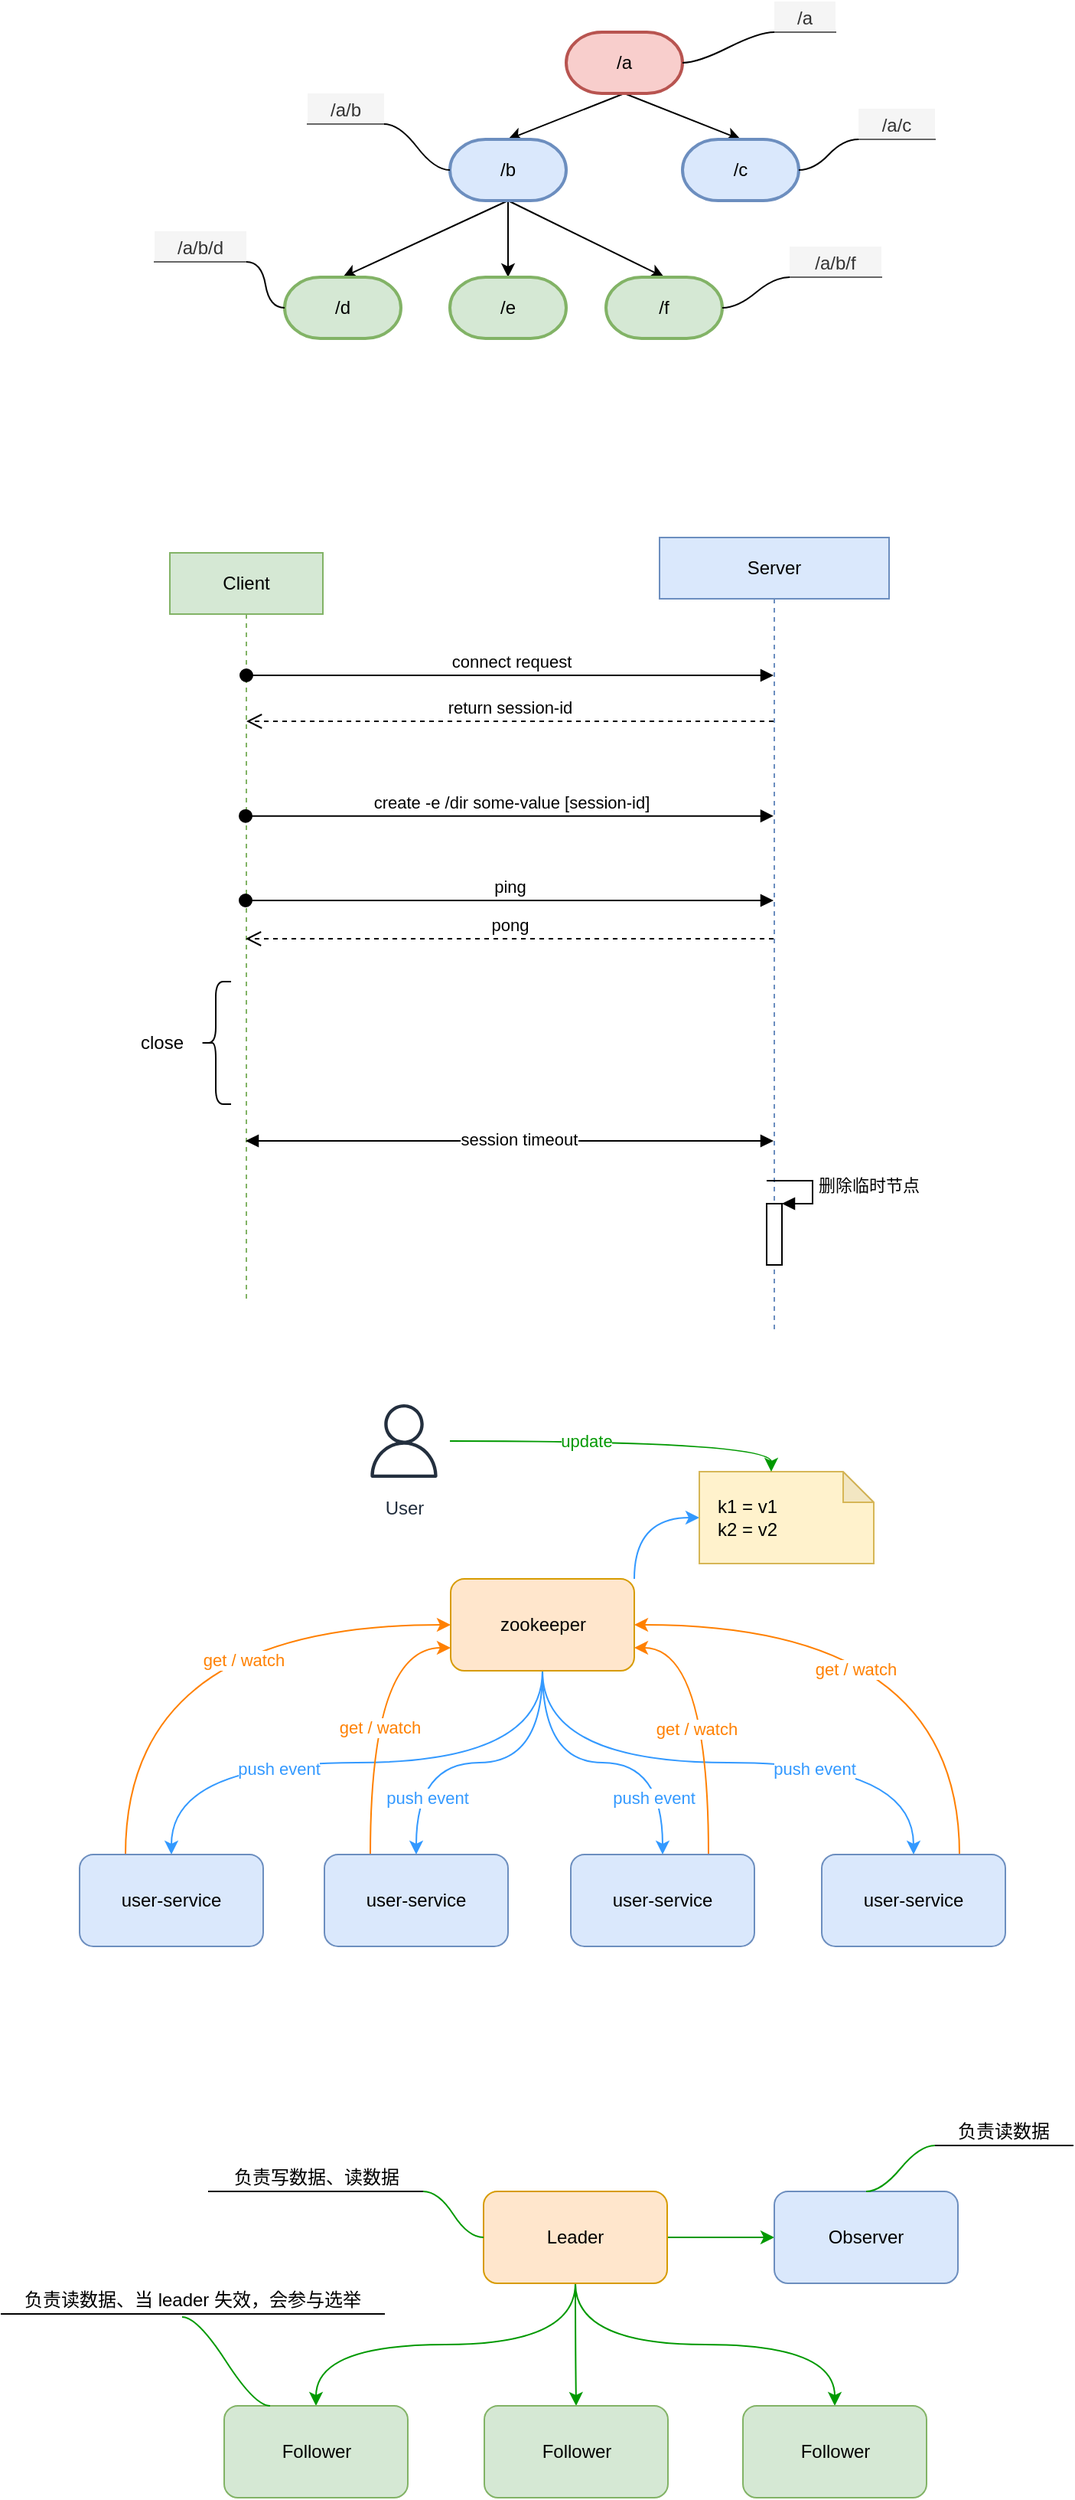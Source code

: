<mxfile version="16.4.0" type="github">
  <diagram id="Py40Cy9DzSVQGQIzbnIX" name="Page-1">
    <mxGraphModel dx="1186" dy="736" grid="1" gridSize="10" guides="1" tooltips="1" connect="1" arrows="1" fold="1" page="1" pageScale="1" pageWidth="827" pageHeight="1169" math="0" shadow="0">
      <root>
        <mxCell id="0" />
        <mxCell id="1" parent="0" />
        <mxCell id="BhdiLrUaDSPjK1AERBm3-1" value="Client" style="shape=umlLifeline;perimeter=lifelinePerimeter;whiteSpace=wrap;html=1;container=1;collapsible=0;recursiveResize=0;outlineConnect=0;fillColor=#d5e8d4;strokeColor=#82b366;" parent="1" vertex="1">
          <mxGeometry x="170" y="440" width="100" height="490" as="geometry" />
        </mxCell>
        <mxCell id="BhdiLrUaDSPjK1AERBm3-3" value="connect request" style="html=1;verticalAlign=bottom;startArrow=oval;startFill=1;endArrow=block;startSize=8;rounded=0;" parent="BhdiLrUaDSPjK1AERBm3-1" target="BhdiLrUaDSPjK1AERBm3-2" edge="1">
          <mxGeometry width="60" relative="1" as="geometry">
            <mxPoint x="50" y="80" as="sourcePoint" />
            <mxPoint x="340" y="80" as="targetPoint" />
          </mxGeometry>
        </mxCell>
        <mxCell id="BhdiLrUaDSPjK1AERBm3-14" value="" style="shape=curlyBracket;whiteSpace=wrap;html=1;rounded=1;" parent="BhdiLrUaDSPjK1AERBm3-1" vertex="1">
          <mxGeometry x="20" y="280" width="20" height="80" as="geometry" />
        </mxCell>
        <mxCell id="BhdiLrUaDSPjK1AERBm3-2" value="Server" style="shape=umlLifeline;perimeter=lifelinePerimeter;whiteSpace=wrap;html=1;container=1;collapsible=0;recursiveResize=0;outlineConnect=0;fillColor=#dae8fc;strokeColor=#6c8ebf;" parent="1" vertex="1">
          <mxGeometry x="490" y="430" width="150" height="520" as="geometry" />
        </mxCell>
        <mxCell id="BhdiLrUaDSPjK1AERBm3-21" value="" style="html=1;points=[];perimeter=orthogonalPerimeter;" parent="BhdiLrUaDSPjK1AERBm3-2" vertex="1">
          <mxGeometry x="70" y="435" width="10" height="40" as="geometry" />
        </mxCell>
        <mxCell id="BhdiLrUaDSPjK1AERBm3-22" value="删除临时节点" style="edgeStyle=orthogonalEdgeStyle;html=1;align=left;spacingLeft=2;endArrow=block;rounded=0;entryX=1;entryY=0;" parent="BhdiLrUaDSPjK1AERBm3-2" target="BhdiLrUaDSPjK1AERBm3-21" edge="1">
          <mxGeometry relative="1" as="geometry">
            <mxPoint x="70" y="420" as="sourcePoint" />
            <Array as="points">
              <mxPoint x="100" y="420" />
              <mxPoint x="100" y="435" />
            </Array>
          </mxGeometry>
        </mxCell>
        <mxCell id="BhdiLrUaDSPjK1AERBm3-4" value="return session-id" style="html=1;verticalAlign=bottom;endArrow=open;dashed=1;endSize=8;rounded=0;" parent="1" source="BhdiLrUaDSPjK1AERBm3-2" target="BhdiLrUaDSPjK1AERBm3-1" edge="1">
          <mxGeometry relative="1" as="geometry">
            <mxPoint x="530" y="550" as="sourcePoint" />
            <mxPoint x="450" y="550" as="targetPoint" />
            <Array as="points">
              <mxPoint x="430" y="550" />
            </Array>
          </mxGeometry>
        </mxCell>
        <mxCell id="BhdiLrUaDSPjK1AERBm3-5" value="create -e /dir some-value [session-id]" style="html=1;verticalAlign=bottom;startArrow=oval;startFill=1;endArrow=block;startSize=8;rounded=0;" parent="1" target="BhdiLrUaDSPjK1AERBm3-2" edge="1">
          <mxGeometry x="0.002" width="60" relative="1" as="geometry">
            <mxPoint x="219.5" y="611.86" as="sourcePoint" />
            <mxPoint x="569.5" y="611.86" as="targetPoint" />
            <mxPoint as="offset" />
          </mxGeometry>
        </mxCell>
        <mxCell id="BhdiLrUaDSPjK1AERBm3-6" value="ping" style="html=1;verticalAlign=bottom;startArrow=oval;startFill=1;endArrow=block;startSize=8;rounded=0;" parent="1" target="BhdiLrUaDSPjK1AERBm3-2" edge="1">
          <mxGeometry width="60" relative="1" as="geometry">
            <mxPoint x="219.5" y="667" as="sourcePoint" />
            <mxPoint x="569.5" y="667" as="targetPoint" />
            <Array as="points">
              <mxPoint x="310" y="667" />
            </Array>
          </mxGeometry>
        </mxCell>
        <mxCell id="BhdiLrUaDSPjK1AERBm3-8" value="pong" style="html=1;verticalAlign=bottom;endArrow=open;dashed=1;endSize=8;rounded=0;" parent="1" source="BhdiLrUaDSPjK1AERBm3-2" edge="1">
          <mxGeometry relative="1" as="geometry">
            <mxPoint x="569.5" y="692" as="sourcePoint" />
            <mxPoint x="219.5" y="692" as="targetPoint" />
          </mxGeometry>
        </mxCell>
        <mxCell id="BhdiLrUaDSPjK1AERBm3-12" value="" style="endArrow=block;startArrow=block;endFill=1;startFill=1;html=1;rounded=0;" parent="1" edge="1">
          <mxGeometry width="160" relative="1" as="geometry">
            <mxPoint x="219.5" y="824" as="sourcePoint" />
            <mxPoint x="564.5" y="824" as="targetPoint" />
          </mxGeometry>
        </mxCell>
        <mxCell id="BhdiLrUaDSPjK1AERBm3-13" value="session timeout" style="edgeLabel;html=1;align=center;verticalAlign=middle;resizable=0;points=[];" parent="BhdiLrUaDSPjK1AERBm3-12" vertex="1" connectable="0">
          <mxGeometry x="-0.037" y="1" relative="1" as="geometry">
            <mxPoint x="12" as="offset" />
          </mxGeometry>
        </mxCell>
        <mxCell id="BhdiLrUaDSPjK1AERBm3-15" value="close" style="text;html=1;strokeColor=none;fillColor=none;align=center;verticalAlign=middle;whiteSpace=wrap;rounded=0;" parent="1" vertex="1">
          <mxGeometry x="140" y="745" width="50" height="30" as="geometry" />
        </mxCell>
        <mxCell id="BhdiLrUaDSPjK1AERBm3-30" style="rounded=0;orthogonalLoop=1;jettySize=auto;html=1;exitX=0.5;exitY=1;exitDx=0;exitDy=0;exitPerimeter=0;entryX=0.5;entryY=0;entryDx=0;entryDy=0;entryPerimeter=0;" parent="1" source="BhdiLrUaDSPjK1AERBm3-27" target="BhdiLrUaDSPjK1AERBm3-28" edge="1">
          <mxGeometry relative="1" as="geometry" />
        </mxCell>
        <mxCell id="BhdiLrUaDSPjK1AERBm3-31" style="edgeStyle=none;rounded=0;orthogonalLoop=1;jettySize=auto;html=1;exitX=0.5;exitY=1;exitDx=0;exitDy=0;exitPerimeter=0;entryX=0.5;entryY=0;entryDx=0;entryDy=0;entryPerimeter=0;" parent="1" source="BhdiLrUaDSPjK1AERBm3-27" target="BhdiLrUaDSPjK1AERBm3-29" edge="1">
          <mxGeometry relative="1" as="geometry" />
        </mxCell>
        <mxCell id="BhdiLrUaDSPjK1AERBm3-27" value="/a" style="strokeWidth=2;html=1;shape=mxgraph.flowchart.terminator;whiteSpace=wrap;fillColor=#f8cecc;strokeColor=#b85450;" parent="1" vertex="1">
          <mxGeometry x="429" y="100" width="76" height="40" as="geometry" />
        </mxCell>
        <mxCell id="BhdiLrUaDSPjK1AERBm3-38" style="edgeStyle=none;rounded=0;orthogonalLoop=1;jettySize=auto;html=1;exitX=0.5;exitY=1;exitDx=0;exitDy=0;exitPerimeter=0;" parent="1" source="BhdiLrUaDSPjK1AERBm3-28" target="BhdiLrUaDSPjK1AERBm3-35" edge="1">
          <mxGeometry relative="1" as="geometry" />
        </mxCell>
        <mxCell id="BhdiLrUaDSPjK1AERBm3-39" style="edgeStyle=none;rounded=0;orthogonalLoop=1;jettySize=auto;html=1;exitX=0.5;exitY=1;exitDx=0;exitDy=0;exitPerimeter=0;entryX=0.5;entryY=0;entryDx=0;entryDy=0;entryPerimeter=0;" parent="1" source="BhdiLrUaDSPjK1AERBm3-28" target="BhdiLrUaDSPjK1AERBm3-36" edge="1">
          <mxGeometry relative="1" as="geometry" />
        </mxCell>
        <mxCell id="BhdiLrUaDSPjK1AERBm3-40" style="edgeStyle=none;rounded=0;orthogonalLoop=1;jettySize=auto;html=1;exitX=0.5;exitY=1;exitDx=0;exitDy=0;exitPerimeter=0;entryX=0.5;entryY=0;entryDx=0;entryDy=0;entryPerimeter=0;" parent="1" source="BhdiLrUaDSPjK1AERBm3-28" target="BhdiLrUaDSPjK1AERBm3-37" edge="1">
          <mxGeometry relative="1" as="geometry" />
        </mxCell>
        <mxCell id="BhdiLrUaDSPjK1AERBm3-28" value="/b" style="strokeWidth=2;html=1;shape=mxgraph.flowchart.terminator;whiteSpace=wrap;fillColor=#dae8fc;strokeColor=#6c8ebf;" parent="1" vertex="1">
          <mxGeometry x="353" y="170" width="76" height="40" as="geometry" />
        </mxCell>
        <mxCell id="BhdiLrUaDSPjK1AERBm3-29" value="/c" style="strokeWidth=2;html=1;shape=mxgraph.flowchart.terminator;whiteSpace=wrap;fillColor=#dae8fc;strokeColor=#6c8ebf;" parent="1" vertex="1">
          <mxGeometry x="505" y="170" width="76" height="40" as="geometry" />
        </mxCell>
        <mxCell id="BhdiLrUaDSPjK1AERBm3-35" value="/e" style="strokeWidth=2;html=1;shape=mxgraph.flowchart.terminator;whiteSpace=wrap;fillColor=#d5e8d4;strokeColor=#82b366;" parent="1" vertex="1">
          <mxGeometry x="353" y="260" width="76" height="40" as="geometry" />
        </mxCell>
        <mxCell id="BhdiLrUaDSPjK1AERBm3-36" value="/d" style="strokeWidth=2;html=1;shape=mxgraph.flowchart.terminator;whiteSpace=wrap;fillColor=#d5e8d4;strokeColor=#82b366;" parent="1" vertex="1">
          <mxGeometry x="245" y="260" width="76" height="40" as="geometry" />
        </mxCell>
        <mxCell id="BhdiLrUaDSPjK1AERBm3-37" value="/f" style="strokeWidth=2;html=1;shape=mxgraph.flowchart.terminator;whiteSpace=wrap;fillColor=#d5e8d4;strokeColor=#82b366;" parent="1" vertex="1">
          <mxGeometry x="455" y="260" width="76" height="40" as="geometry" />
        </mxCell>
        <mxCell id="9kZbKHTRD-sr1ncW4Vpb-1" value="/a" style="whiteSpace=wrap;html=1;shape=partialRectangle;top=0;left=0;bottom=1;right=0;points=[[0,1],[1,1]];fillColor=#f5f5f5;align=center;verticalAlign=bottom;routingCenterY=0.5;snapToPoint=1;recursiveResize=0;autosize=1;treeFolding=1;treeMoving=1;newEdgeStyle={&quot;edgeStyle&quot;:&quot;entityRelationEdgeStyle&quot;,&quot;startArrow&quot;:&quot;none&quot;,&quot;endArrow&quot;:&quot;none&quot;,&quot;segment&quot;:10,&quot;curved&quot;:1};fontColor=#333333;sketch=0;strokeColor=#666666;" vertex="1" parent="1">
          <mxGeometry x="565" y="80" width="40" height="20" as="geometry" />
        </mxCell>
        <mxCell id="9kZbKHTRD-sr1ncW4Vpb-2" value="" style="edgeStyle=entityRelationEdgeStyle;startArrow=none;endArrow=none;segment=10;curved=1;rounded=0;fontColor=#000000;exitX=1;exitY=0.5;exitDx=0;exitDy=0;exitPerimeter=0;" edge="1" target="9kZbKHTRD-sr1ncW4Vpb-1" parent="1" source="BhdiLrUaDSPjK1AERBm3-27">
          <mxGeometry relative="1" as="geometry">
            <mxPoint x="535" y="120" as="sourcePoint" />
          </mxGeometry>
        </mxCell>
        <mxCell id="9kZbKHTRD-sr1ncW4Vpb-4" value="/a/c" style="whiteSpace=wrap;html=1;shape=partialRectangle;top=0;left=0;bottom=1;right=0;points=[[0,1],[1,1]];fillColor=#f5f5f5;align=center;verticalAlign=bottom;routingCenterY=0.5;snapToPoint=1;recursiveResize=0;autosize=1;treeFolding=1;treeMoving=1;newEdgeStyle={&quot;edgeStyle&quot;:&quot;entityRelationEdgeStyle&quot;,&quot;startArrow&quot;:&quot;none&quot;,&quot;endArrow&quot;:&quot;none&quot;,&quot;segment&quot;:10,&quot;curved&quot;:1};fontColor=#333333;sketch=0;strokeColor=#666666;" vertex="1" parent="1">
          <mxGeometry x="620" y="150" width="50" height="20" as="geometry" />
        </mxCell>
        <mxCell id="9kZbKHTRD-sr1ncW4Vpb-5" value="" style="edgeStyle=entityRelationEdgeStyle;startArrow=none;endArrow=none;segment=10;curved=1;rounded=0;fontColor=#000000;exitX=1;exitY=0.5;exitDx=0;exitDy=0;exitPerimeter=0;" edge="1" parent="1" target="9kZbKHTRD-sr1ncW4Vpb-4" source="BhdiLrUaDSPjK1AERBm3-29">
          <mxGeometry relative="1" as="geometry">
            <mxPoint x="595" y="190" as="sourcePoint" />
          </mxGeometry>
        </mxCell>
        <mxCell id="9kZbKHTRD-sr1ncW4Vpb-6" value="/a/b/f" style="whiteSpace=wrap;html=1;shape=partialRectangle;top=0;left=0;bottom=1;right=0;points=[[0,1],[1,1]];fillColor=#f5f5f5;align=center;verticalAlign=bottom;routingCenterY=0.5;snapToPoint=1;recursiveResize=0;autosize=1;treeFolding=1;treeMoving=1;newEdgeStyle={&quot;edgeStyle&quot;:&quot;entityRelationEdgeStyle&quot;,&quot;startArrow&quot;:&quot;none&quot;,&quot;endArrow&quot;:&quot;none&quot;,&quot;segment&quot;:10,&quot;curved&quot;:1};fontColor=#333333;sketch=0;strokeColor=#666666;" vertex="1" parent="1">
          <mxGeometry x="575" y="240" width="60" height="20" as="geometry" />
        </mxCell>
        <mxCell id="9kZbKHTRD-sr1ncW4Vpb-7" value="" style="edgeStyle=entityRelationEdgeStyle;startArrow=none;endArrow=none;segment=10;curved=1;rounded=0;fontColor=#000000;exitX=1;exitY=0.5;exitDx=0;exitDy=0;exitPerimeter=0;" edge="1" parent="1" target="9kZbKHTRD-sr1ncW4Vpb-6" source="BhdiLrUaDSPjK1AERBm3-37">
          <mxGeometry relative="1" as="geometry">
            <mxPoint x="555" y="280" as="sourcePoint" />
          </mxGeometry>
        </mxCell>
        <mxCell id="9kZbKHTRD-sr1ncW4Vpb-8" value="/a/b" style="whiteSpace=wrap;html=1;shape=partialRectangle;top=0;left=0;bottom=1;right=0;points=[[0,1],[1,1]];fillColor=#f5f5f5;align=center;verticalAlign=bottom;routingCenterY=0.5;snapToPoint=1;recursiveResize=0;autosize=1;treeFolding=1;treeMoving=1;newEdgeStyle={&quot;edgeStyle&quot;:&quot;entityRelationEdgeStyle&quot;,&quot;startArrow&quot;:&quot;none&quot;,&quot;endArrow&quot;:&quot;none&quot;,&quot;segment&quot;:10,&quot;curved&quot;:1};fontColor=#333333;sketch=0;strokeColor=#666666;" vertex="1" parent="1">
          <mxGeometry x="260" y="140" width="50" height="20" as="geometry" />
        </mxCell>
        <mxCell id="9kZbKHTRD-sr1ncW4Vpb-9" value="" style="edgeStyle=entityRelationEdgeStyle;startArrow=none;endArrow=none;segment=10;curved=1;rounded=0;fontColor=#000000;exitX=0;exitY=0.5;exitDx=0;exitDy=0;exitPerimeter=0;entryX=1;entryY=1;entryDx=0;entryDy=0;" edge="1" parent="1" target="9kZbKHTRD-sr1ncW4Vpb-8" source="BhdiLrUaDSPjK1AERBm3-28">
          <mxGeometry relative="1" as="geometry">
            <mxPoint x="235" y="150" as="sourcePoint" />
          </mxGeometry>
        </mxCell>
        <mxCell id="9kZbKHTRD-sr1ncW4Vpb-10" value="/a/b/d" style="whiteSpace=wrap;html=1;shape=partialRectangle;top=0;left=0;bottom=1;right=0;points=[[0,1],[1,1]];fillColor=#f5f5f5;align=center;verticalAlign=bottom;routingCenterY=0.5;snapToPoint=1;recursiveResize=0;autosize=1;treeFolding=1;treeMoving=1;newEdgeStyle={&quot;edgeStyle&quot;:&quot;entityRelationEdgeStyle&quot;,&quot;startArrow&quot;:&quot;none&quot;,&quot;endArrow&quot;:&quot;none&quot;,&quot;segment&quot;:10,&quot;curved&quot;:1};fontColor=#333333;sketch=0;strokeColor=#666666;" vertex="1" parent="1">
          <mxGeometry x="160" y="230" width="60" height="20" as="geometry" />
        </mxCell>
        <mxCell id="9kZbKHTRD-sr1ncW4Vpb-11" value="" style="edgeStyle=entityRelationEdgeStyle;startArrow=none;endArrow=none;segment=10;curved=1;rounded=0;fontColor=#000000;exitX=0;exitY=0.5;exitDx=0;exitDy=0;exitPerimeter=0;entryX=1;entryY=1;entryDx=0;entryDy=0;" edge="1" parent="1" target="9kZbKHTRD-sr1ncW4Vpb-10" source="BhdiLrUaDSPjK1AERBm3-36">
          <mxGeometry relative="1" as="geometry">
            <mxPoint x="225" y="275" as="sourcePoint" />
          </mxGeometry>
        </mxCell>
        <mxCell id="9kZbKHTRD-sr1ncW4Vpb-18" style="edgeStyle=orthogonalEdgeStyle;rounded=0;orthogonalLoop=1;jettySize=auto;html=1;exitX=0.5;exitY=1;exitDx=0;exitDy=0;fontColor=#000000;curved=1;strokeColor=#3399FF;" edge="1" parent="1" source="9kZbKHTRD-sr1ncW4Vpb-12" target="9kZbKHTRD-sr1ncW4Vpb-13">
          <mxGeometry relative="1" as="geometry" />
        </mxCell>
        <mxCell id="9kZbKHTRD-sr1ncW4Vpb-30" value="&lt;font color=&quot;#3399ff&quot;&gt;push event&lt;/font&gt;" style="edgeLabel;html=1;align=center;verticalAlign=middle;resizable=0;points=[];fontColor=#FF8000;" vertex="1" connectable="0" parent="9kZbKHTRD-sr1ncW4Vpb-18">
          <mxGeometry x="0.285" y="4" relative="1" as="geometry">
            <mxPoint as="offset" />
          </mxGeometry>
        </mxCell>
        <mxCell id="9kZbKHTRD-sr1ncW4Vpb-19" style="edgeStyle=orthogonalEdgeStyle;curved=1;rounded=0;orthogonalLoop=1;jettySize=auto;html=1;exitX=0.5;exitY=1;exitDx=0;exitDy=0;fontColor=#000000;strokeColor=#3399FF;" edge="1" parent="1" source="9kZbKHTRD-sr1ncW4Vpb-12" target="9kZbKHTRD-sr1ncW4Vpb-15">
          <mxGeometry relative="1" as="geometry" />
        </mxCell>
        <mxCell id="9kZbKHTRD-sr1ncW4Vpb-31" value="push event" style="edgeLabel;html=1;align=center;verticalAlign=middle;resizable=0;points=[];fontColor=#3399FF;" vertex="1" connectable="0" parent="9kZbKHTRD-sr1ncW4Vpb-19">
          <mxGeometry x="0.635" y="7" relative="1" as="geometry">
            <mxPoint as="offset" />
          </mxGeometry>
        </mxCell>
        <mxCell id="9kZbKHTRD-sr1ncW4Vpb-20" style="edgeStyle=orthogonalEdgeStyle;curved=1;rounded=0;orthogonalLoop=1;jettySize=auto;html=1;exitX=0.5;exitY=1;exitDx=0;exitDy=0;entryX=0.5;entryY=0;entryDx=0;entryDy=0;fontColor=#000000;strokeColor=#3399FF;" edge="1" parent="1" source="9kZbKHTRD-sr1ncW4Vpb-12" target="9kZbKHTRD-sr1ncW4Vpb-16">
          <mxGeometry relative="1" as="geometry" />
        </mxCell>
        <mxCell id="9kZbKHTRD-sr1ncW4Vpb-32" value="push event" style="edgeLabel;html=1;align=center;verticalAlign=middle;resizable=0;points=[];fontColor=#3399FF;" vertex="1" connectable="0" parent="9kZbKHTRD-sr1ncW4Vpb-20">
          <mxGeometry x="0.617" y="-6" relative="1" as="geometry">
            <mxPoint y="1" as="offset" />
          </mxGeometry>
        </mxCell>
        <mxCell id="9kZbKHTRD-sr1ncW4Vpb-21" style="edgeStyle=orthogonalEdgeStyle;curved=1;rounded=0;orthogonalLoop=1;jettySize=auto;html=1;exitX=0.5;exitY=1;exitDx=0;exitDy=0;entryX=0.5;entryY=0;entryDx=0;entryDy=0;fontColor=#000000;strokeColor=#3399FF;" edge="1" parent="1" source="9kZbKHTRD-sr1ncW4Vpb-12" target="9kZbKHTRD-sr1ncW4Vpb-17">
          <mxGeometry relative="1" as="geometry" />
        </mxCell>
        <mxCell id="9kZbKHTRD-sr1ncW4Vpb-33" value="push event" style="edgeLabel;html=1;align=center;verticalAlign=middle;resizable=0;points=[];fontColor=#3399FF;" vertex="1" connectable="0" parent="9kZbKHTRD-sr1ncW4Vpb-21">
          <mxGeometry x="0.308" y="-4" relative="1" as="geometry">
            <mxPoint as="offset" />
          </mxGeometry>
        </mxCell>
        <mxCell id="9kZbKHTRD-sr1ncW4Vpb-35" style="edgeStyle=orthogonalEdgeStyle;curved=1;rounded=0;orthogonalLoop=1;jettySize=auto;html=1;exitX=1;exitY=0;exitDx=0;exitDy=0;entryX=0;entryY=0.5;entryDx=0;entryDy=0;entryPerimeter=0;fontColor=#3399FF;strokeColor=#3399FF;" edge="1" parent="1" source="9kZbKHTRD-sr1ncW4Vpb-12" target="9kZbKHTRD-sr1ncW4Vpb-34">
          <mxGeometry relative="1" as="geometry" />
        </mxCell>
        <mxCell id="9kZbKHTRD-sr1ncW4Vpb-12" value="zookeeper" style="rounded=1;whiteSpace=wrap;html=1;sketch=0;fillColor=#ffe6cc;strokeColor=#d79b00;" vertex="1" parent="1">
          <mxGeometry x="353.5" y="1110" width="120" height="60" as="geometry" />
        </mxCell>
        <mxCell id="9kZbKHTRD-sr1ncW4Vpb-22" style="edgeStyle=orthogonalEdgeStyle;curved=1;rounded=0;orthogonalLoop=1;jettySize=auto;html=1;exitX=0.25;exitY=0;exitDx=0;exitDy=0;entryX=0;entryY=0.5;entryDx=0;entryDy=0;fontColor=#000000;strokeColor=#FF8000;" edge="1" parent="1" source="9kZbKHTRD-sr1ncW4Vpb-13" target="9kZbKHTRD-sr1ncW4Vpb-12">
          <mxGeometry relative="1" as="geometry" />
        </mxCell>
        <mxCell id="9kZbKHTRD-sr1ncW4Vpb-26" value="get / watch" style="edgeLabel;html=1;align=center;verticalAlign=middle;resizable=0;points=[];fontColor=#FF8000;" vertex="1" connectable="0" parent="9kZbKHTRD-sr1ncW4Vpb-22">
          <mxGeometry x="0.244" y="-23" relative="1" as="geometry">
            <mxPoint x="1" as="offset" />
          </mxGeometry>
        </mxCell>
        <mxCell id="9kZbKHTRD-sr1ncW4Vpb-13" value="user-service" style="rounded=1;whiteSpace=wrap;html=1;sketch=0;fillColor=#dae8fc;strokeColor=#6c8ebf;" vertex="1" parent="1">
          <mxGeometry x="111" y="1290" width="120" height="60" as="geometry" />
        </mxCell>
        <mxCell id="9kZbKHTRD-sr1ncW4Vpb-23" style="edgeStyle=orthogonalEdgeStyle;curved=1;rounded=0;orthogonalLoop=1;jettySize=auto;html=1;exitX=0.25;exitY=0;exitDx=0;exitDy=0;entryX=0;entryY=0.75;entryDx=0;entryDy=0;fontColor=#000000;strokeColor=#FF8000;" edge="1" parent="1" source="9kZbKHTRD-sr1ncW4Vpb-15" target="9kZbKHTRD-sr1ncW4Vpb-12">
          <mxGeometry relative="1" as="geometry" />
        </mxCell>
        <mxCell id="9kZbKHTRD-sr1ncW4Vpb-27" value="get / watch" style="edgeLabel;html=1;align=center;verticalAlign=middle;resizable=0;points=[];fontColor=#FF8000;" vertex="1" connectable="0" parent="9kZbKHTRD-sr1ncW4Vpb-23">
          <mxGeometry x="-0.115" y="-5" relative="1" as="geometry">
            <mxPoint x="1" as="offset" />
          </mxGeometry>
        </mxCell>
        <mxCell id="9kZbKHTRD-sr1ncW4Vpb-15" value="user-service" style="rounded=1;whiteSpace=wrap;html=1;sketch=0;fillColor=#dae8fc;strokeColor=#6c8ebf;" vertex="1" parent="1">
          <mxGeometry x="271" y="1290" width="120" height="60" as="geometry" />
        </mxCell>
        <mxCell id="9kZbKHTRD-sr1ncW4Vpb-24" style="edgeStyle=orthogonalEdgeStyle;curved=1;rounded=0;orthogonalLoop=1;jettySize=auto;html=1;exitX=0.75;exitY=0;exitDx=0;exitDy=0;entryX=1;entryY=0.75;entryDx=0;entryDy=0;fontColor=#000000;strokeColor=#FF8000;" edge="1" parent="1" source="9kZbKHTRD-sr1ncW4Vpb-16" target="9kZbKHTRD-sr1ncW4Vpb-12">
          <mxGeometry relative="1" as="geometry" />
        </mxCell>
        <mxCell id="9kZbKHTRD-sr1ncW4Vpb-28" value="get / watch" style="edgeLabel;html=1;align=center;verticalAlign=middle;resizable=0;points=[];fontColor=#FF8000;" vertex="1" connectable="0" parent="9kZbKHTRD-sr1ncW4Vpb-24">
          <mxGeometry x="-0.106" y="9" relative="1" as="geometry">
            <mxPoint x="1" as="offset" />
          </mxGeometry>
        </mxCell>
        <mxCell id="9kZbKHTRD-sr1ncW4Vpb-16" value="user-service" style="rounded=1;whiteSpace=wrap;html=1;sketch=0;fillColor=#dae8fc;strokeColor=#6c8ebf;" vertex="1" parent="1">
          <mxGeometry x="432" y="1290" width="120" height="60" as="geometry" />
        </mxCell>
        <mxCell id="9kZbKHTRD-sr1ncW4Vpb-25" style="edgeStyle=orthogonalEdgeStyle;curved=1;rounded=0;orthogonalLoop=1;jettySize=auto;html=1;exitX=0.75;exitY=0;exitDx=0;exitDy=0;entryX=1;entryY=0.5;entryDx=0;entryDy=0;fontColor=#000000;strokeColor=#FF8000;" edge="1" parent="1" source="9kZbKHTRD-sr1ncW4Vpb-17" target="9kZbKHTRD-sr1ncW4Vpb-12">
          <mxGeometry relative="1" as="geometry" />
        </mxCell>
        <mxCell id="9kZbKHTRD-sr1ncW4Vpb-29" value="get / watch" style="edgeLabel;html=1;align=center;verticalAlign=middle;resizable=0;points=[];fontColor=#FF8000;" vertex="1" connectable="0" parent="9kZbKHTRD-sr1ncW4Vpb-25">
          <mxGeometry x="0.205" y="29" relative="1" as="geometry">
            <mxPoint as="offset" />
          </mxGeometry>
        </mxCell>
        <mxCell id="9kZbKHTRD-sr1ncW4Vpb-17" value="user-service" style="rounded=1;whiteSpace=wrap;html=1;sketch=0;fillColor=#dae8fc;strokeColor=#6c8ebf;" vertex="1" parent="1">
          <mxGeometry x="596" y="1290" width="120" height="60" as="geometry" />
        </mxCell>
        <mxCell id="9kZbKHTRD-sr1ncW4Vpb-34" value="k1 = v1&lt;br&gt;k2 = v2" style="shape=note;whiteSpace=wrap;html=1;backgroundOutline=1;darkOpacity=0.05;sketch=0;align=left;spacing=12;fillColor=#fff2cc;strokeColor=#d6b656;size=20;" vertex="1" parent="1">
          <mxGeometry x="516" y="1040" width="114" height="60" as="geometry" />
        </mxCell>
        <mxCell id="9kZbKHTRD-sr1ncW4Vpb-38" style="edgeStyle=orthogonalEdgeStyle;curved=1;rounded=0;orthogonalLoop=1;jettySize=auto;html=1;entryX=0;entryY=0;entryDx=47;entryDy=0;entryPerimeter=0;fontColor=#FF0000;strokeColor=#009900;" edge="1" parent="1" source="9kZbKHTRD-sr1ncW4Vpb-36" target="9kZbKHTRD-sr1ncW4Vpb-34">
          <mxGeometry relative="1" as="geometry" />
        </mxCell>
        <mxCell id="9kZbKHTRD-sr1ncW4Vpb-39" value="update" style="edgeLabel;html=1;align=center;verticalAlign=middle;resizable=0;points=[];fontColor=#009900;" vertex="1" connectable="0" parent="9kZbKHTRD-sr1ncW4Vpb-38">
          <mxGeometry x="-0.226" relative="1" as="geometry">
            <mxPoint as="offset" />
          </mxGeometry>
        </mxCell>
        <mxCell id="9kZbKHTRD-sr1ncW4Vpb-36" value="User" style="sketch=0;outlineConnect=0;fontColor=#232F3E;gradientColor=none;strokeColor=#232F3E;fillColor=#ffffff;dashed=0;verticalLabelPosition=bottom;verticalAlign=top;align=center;html=1;fontSize=12;fontStyle=0;aspect=fixed;shape=mxgraph.aws4.resourceIcon;resIcon=mxgraph.aws4.user;" vertex="1" parent="1">
          <mxGeometry x="293" y="990" width="60" height="60" as="geometry" />
        </mxCell>
        <mxCell id="9kZbKHTRD-sr1ncW4Vpb-51" style="edgeStyle=orthogonalEdgeStyle;curved=1;rounded=0;orthogonalLoop=1;jettySize=auto;html=1;exitX=0.5;exitY=1;exitDx=0;exitDy=0;fontColor=#009900;strokeColor=#009900;" edge="1" parent="1" source="9kZbKHTRD-sr1ncW4Vpb-41" target="9kZbKHTRD-sr1ncW4Vpb-42">
          <mxGeometry relative="1" as="geometry" />
        </mxCell>
        <mxCell id="9kZbKHTRD-sr1ncW4Vpb-52" style="edgeStyle=orthogonalEdgeStyle;curved=1;rounded=0;orthogonalLoop=1;jettySize=auto;html=1;exitX=0.5;exitY=1;exitDx=0;exitDy=0;entryX=0.5;entryY=0;entryDx=0;entryDy=0;fontColor=#009900;strokeColor=#009900;" edge="1" parent="1" source="9kZbKHTRD-sr1ncW4Vpb-41" target="9kZbKHTRD-sr1ncW4Vpb-43">
          <mxGeometry relative="1" as="geometry" />
        </mxCell>
        <mxCell id="9kZbKHTRD-sr1ncW4Vpb-53" style="edgeStyle=orthogonalEdgeStyle;curved=1;rounded=0;orthogonalLoop=1;jettySize=auto;html=1;exitX=0.5;exitY=1;exitDx=0;exitDy=0;entryX=0.5;entryY=0;entryDx=0;entryDy=0;fontColor=#009900;strokeColor=#009900;" edge="1" parent="1" source="9kZbKHTRD-sr1ncW4Vpb-41" target="9kZbKHTRD-sr1ncW4Vpb-44">
          <mxGeometry relative="1" as="geometry" />
        </mxCell>
        <mxCell id="9kZbKHTRD-sr1ncW4Vpb-54" style="edgeStyle=orthogonalEdgeStyle;curved=1;rounded=0;orthogonalLoop=1;jettySize=auto;html=1;exitX=1;exitY=0.5;exitDx=0;exitDy=0;fontColor=#009900;strokeColor=#009900;" edge="1" parent="1" source="9kZbKHTRD-sr1ncW4Vpb-41" target="9kZbKHTRD-sr1ncW4Vpb-45">
          <mxGeometry relative="1" as="geometry" />
        </mxCell>
        <mxCell id="9kZbKHTRD-sr1ncW4Vpb-41" value="Leader" style="rounded=1;whiteSpace=wrap;html=1;sketch=0;fillColor=#ffe6cc;strokeColor=#d79b00;" vertex="1" parent="1">
          <mxGeometry x="375" y="1510" width="120" height="60" as="geometry" />
        </mxCell>
        <mxCell id="9kZbKHTRD-sr1ncW4Vpb-42" value="Follower" style="rounded=1;whiteSpace=wrap;html=1;sketch=0;fillColor=#d5e8d4;strokeColor=#82b366;" vertex="1" parent="1">
          <mxGeometry x="205.5" y="1650" width="120" height="60" as="geometry" />
        </mxCell>
        <mxCell id="9kZbKHTRD-sr1ncW4Vpb-43" value="Follower" style="rounded=1;whiteSpace=wrap;html=1;sketch=0;fillColor=#d5e8d4;strokeColor=#82b366;" vertex="1" parent="1">
          <mxGeometry x="375.5" y="1650" width="120" height="60" as="geometry" />
        </mxCell>
        <mxCell id="9kZbKHTRD-sr1ncW4Vpb-44" value="Follower" style="rounded=1;whiteSpace=wrap;html=1;sketch=0;fillColor=#d5e8d4;strokeColor=#82b366;" vertex="1" parent="1">
          <mxGeometry x="544.5" y="1650" width="120" height="60" as="geometry" />
        </mxCell>
        <mxCell id="9kZbKHTRD-sr1ncW4Vpb-45" value="Observer" style="rounded=1;whiteSpace=wrap;html=1;sketch=0;fillColor=#dae8fc;strokeColor=#6c8ebf;" vertex="1" parent="1">
          <mxGeometry x="565" y="1510" width="120" height="60" as="geometry" />
        </mxCell>
        <mxCell id="9kZbKHTRD-sr1ncW4Vpb-46" value="负责写数据、读数据" style="whiteSpace=wrap;html=1;shape=partialRectangle;top=0;left=0;bottom=1;right=0;points=[[0,1],[1,1]];fillColor=none;align=center;verticalAlign=bottom;routingCenterY=0.5;snapToPoint=1;recursiveResize=0;autosize=1;treeFolding=1;treeMoving=1;newEdgeStyle={&quot;edgeStyle&quot;:&quot;entityRelationEdgeStyle&quot;,&quot;startArrow&quot;:&quot;none&quot;,&quot;endArrow&quot;:&quot;none&quot;,&quot;segment&quot;:10,&quot;curved&quot;:1};fontColor=#000000;sketch=0;" vertex="1" parent="1">
          <mxGeometry x="195.5" y="1490" width="140" height="20" as="geometry" />
        </mxCell>
        <mxCell id="9kZbKHTRD-sr1ncW4Vpb-47" value="" style="edgeStyle=entityRelationEdgeStyle;startArrow=none;endArrow=none;segment=10;curved=1;rounded=0;fontColor=#000000;strokeColor=#009900;entryX=1;entryY=1;entryDx=0;entryDy=0;exitX=0;exitY=0.5;exitDx=0;exitDy=0;" edge="1" target="9kZbKHTRD-sr1ncW4Vpb-46" parent="1" source="9kZbKHTRD-sr1ncW4Vpb-41">
          <mxGeometry relative="1" as="geometry">
            <mxPoint x="371" y="1540" as="sourcePoint" />
          </mxGeometry>
        </mxCell>
        <mxCell id="9kZbKHTRD-sr1ncW4Vpb-48" value="负责读数据、当 leader 失效，会参与选举" style="whiteSpace=wrap;html=1;shape=partialRectangle;top=0;left=0;bottom=1;right=0;points=[[0,1],[1,1]];fillColor=none;align=center;verticalAlign=bottom;routingCenterY=0.5;snapToPoint=1;recursiveResize=0;autosize=1;treeFolding=1;treeMoving=1;newEdgeStyle={&quot;edgeStyle&quot;:&quot;entityRelationEdgeStyle&quot;,&quot;startArrow&quot;:&quot;none&quot;,&quot;endArrow&quot;:&quot;none&quot;,&quot;segment&quot;:10,&quot;curved&quot;:1};fontColor=#000000;sketch=0;" vertex="1" parent="1">
          <mxGeometry x="60" y="1570" width="250" height="20" as="geometry" />
        </mxCell>
        <mxCell id="9kZbKHTRD-sr1ncW4Vpb-49" value="" style="edgeStyle=entityRelationEdgeStyle;startArrow=none;endArrow=none;segment=10;curved=1;rounded=0;fontColor=#000000;strokeColor=#009900;entryX=0.472;entryY=1.1;entryDx=0;entryDy=0;exitX=0.25;exitY=0;exitDx=0;exitDy=0;entryPerimeter=0;" edge="1" parent="1" target="9kZbKHTRD-sr1ncW4Vpb-48" source="9kZbKHTRD-sr1ncW4Vpb-42">
          <mxGeometry relative="1" as="geometry">
            <mxPoint x="144.75" y="1710" as="sourcePoint" />
          </mxGeometry>
        </mxCell>
        <mxCell id="9kZbKHTRD-sr1ncW4Vpb-55" value="负责读数据" style="whiteSpace=wrap;html=1;shape=partialRectangle;top=0;left=0;bottom=1;right=0;points=[[0,1],[1,1]];fillColor=none;align=center;verticalAlign=bottom;routingCenterY=0.5;snapToPoint=1;recursiveResize=0;autosize=1;treeFolding=1;treeMoving=1;newEdgeStyle={&quot;edgeStyle&quot;:&quot;entityRelationEdgeStyle&quot;,&quot;startArrow&quot;:&quot;none&quot;,&quot;endArrow&quot;:&quot;none&quot;,&quot;segment&quot;:10,&quot;curved&quot;:1};fontColor=#000000;sketch=0;" vertex="1" parent="1">
          <mxGeometry x="670" y="1460" width="90" height="20" as="geometry" />
        </mxCell>
        <mxCell id="9kZbKHTRD-sr1ncW4Vpb-56" value="" style="edgeStyle=entityRelationEdgeStyle;startArrow=none;endArrow=none;segment=10;curved=1;rounded=0;fontColor=#000000;strokeColor=#009900;exitX=0.5;exitY=0;exitDx=0;exitDy=0;" edge="1" target="9kZbKHTRD-sr1ncW4Vpb-55" parent="1" source="9kZbKHTRD-sr1ncW4Vpb-45">
          <mxGeometry relative="1" as="geometry">
            <mxPoint x="670" y="1480" as="sourcePoint" />
          </mxGeometry>
        </mxCell>
      </root>
    </mxGraphModel>
  </diagram>
</mxfile>
